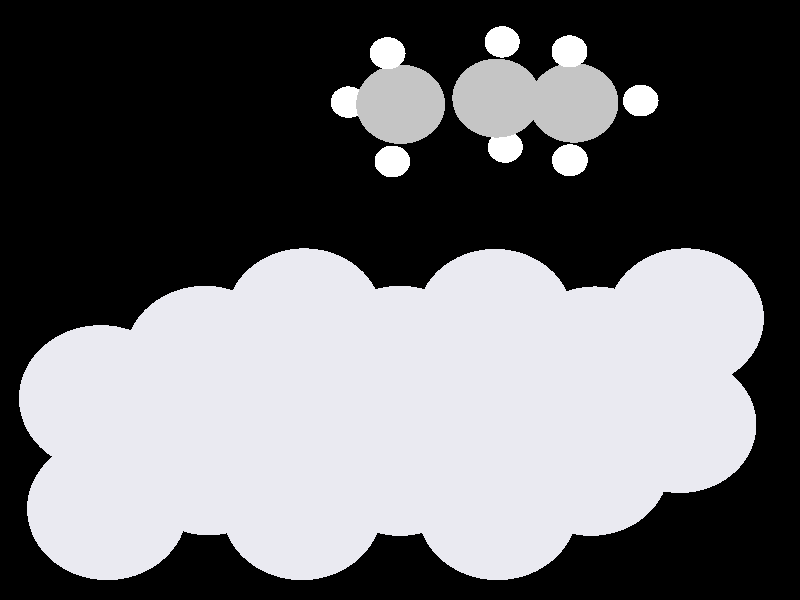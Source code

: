 #include "colors.inc"
#include "finish.inc"

global_settings {assumed_gamma 1 max_trace_level 6}
background {color White transmit 1.0}
camera {perspective
  right -11.34*x up 9.54*y
  direction 100.00*z
  location <0,0,100.00> look_at <0,0,0>}


light_source {<  2.00,   3.00,  40.00> color White
  area_light <0.70, 0, 0>, <0, 0.70, 0>, 3, 3
  adaptive 1 jitter}
// no fog
#declare simple = finish {phong 0.7}
#declare pale = finish {ambient 0.5 diffuse 0.85 roughness 0.001 specular 0.200 }
#declare intermediate = finish {ambient 0.3 diffuse 0.6 specular 0.1 roughness 0.04}
#declare vmd = finish {ambient 0.0 diffuse 0.65 phong 0.1 phong_size 40.0 specular 0.5 }
#declare jmol = finish {ambient 0.2 diffuse 0.6 specular 1 roughness 0.001 metallic}
#declare ase2 = finish {ambient 0.05 brilliance 3 diffuse 0.6 metallic specular 0.7 roughness 0.04 reflection 0.15}
#declare ase3 = finish {ambient 0.15 brilliance 2 diffuse 0.6 metallic specular 1.0 roughness 0.001 reflection 0.0}
#declare glass = finish {ambient 0.05 diffuse 0.3 specular 1.0 roughness 0.001}
#declare glass2 = finish {ambient 0.01 diffuse 0.3 specular 1.0 reflection 0.25 roughness 0.001}
#declare Rcell = 0.050;
#declare Rbond = 0.100;

#macro atom(LOC, R, COL, TRANS, FIN)
  sphere{LOC, R texture{pigment{color COL transmit TRANS} finish{FIN}}}
#end
#macro constrain(LOC, R, COL, TRANS FIN)
union{torus{R, Rcell rotate 45*z texture{pigment{color COL transmit TRANS} finish{FIN}}}
     torus{R, Rcell rotate -45*z texture{pigment{color COL transmit TRANS} finish{FIN}}}
     translate LOC}
#end

// no cell vertices
atom(< -4.24,  -3.39,  -2.18>, 1.16, rgb <0.82, 0.82, 0.88>, 0.0, ase3) // #0
atom(< -1.42,  -3.39,  -2.18>, 1.16, rgb <0.82, 0.82, 0.88>, 0.0, ase3) // #1
atom(<  1.41,  -3.39,  -2.18>, 1.16, rgb <0.82, 0.82, 0.88>, 0.0, ase3) // #2
atom(< -2.83,  -2.75,  -4.55>, 1.16, rgb <0.82, 0.82, 0.88>, 0.0, ase3) // #3
atom(< -0.00,  -2.76,  -4.55>, 1.16, rgb <0.82, 0.82, 0.88>, 0.0, ase3) // #4
atom(<  2.83,  -2.76,  -4.55>, 1.16, rgb <0.82, 0.82, 0.88>, 0.0, ase3) // #5
atom(< -1.42,  -2.12,  -6.91>, 1.16, rgb <0.82, 0.82, 0.88>, 0.0, ase3) // #6
atom(<  1.41,  -2.12,  -6.92>, 1.16, rgb <0.82, 0.82, 0.88>, 0.0, ase3) // #7
atom(<  4.24,  -2.12,  -6.91>, 1.16, rgb <0.82, 0.82, 0.88>, 0.0, ase3) // #8
atom(< -4.24,  -1.56,  -0.00>, 1.16, rgb <0.82, 0.82, 0.88>, 0.0, ase3) // #9
atom(< -1.41,  -1.57,  -0.00>, 1.16, rgb <0.82, 0.82, 0.88>, 0.0, ase3) // #10
atom(<  1.41,  -1.56,   0.00>, 1.16, rgb <0.82, 0.82, 0.88>, 0.0, ase3) // #11
atom(< -2.83,  -0.93,  -2.37>, 1.16, rgb <0.82, 0.82, 0.88>, 0.0, ase3) // #12
atom(< -0.00,  -0.93,  -2.37>, 1.16, rgb <0.82, 0.82, 0.88>, 0.0, ase3) // #13
atom(<  2.83,  -0.94,  -2.37>, 1.16, rgb <0.82, 0.82, 0.88>, 0.0, ase3) // #14
atom(< -1.42,  -0.30,  -4.73>, 1.16, rgb <0.82, 0.82, 0.88>, 0.0, ase3) // #15
atom(<  1.41,  -0.31,  -4.74>, 1.16, rgb <0.82, 0.82, 0.88>, 0.0, ase3) // #16
atom(<  4.24,  -0.30,  -4.73>, 1.16, rgb <0.82, 0.82, 0.88>, 0.0, ase3) // #17
atom(<  2.53,   3.22,  -2.71>, 0.65, rgb <0.56, 0.56, 0.56>, 0.0, ase3) // #18
atom(<  1.42,   3.33,  -3.76>, 0.65, rgb <0.56, 0.56, 0.56>, 0.0, ase3) // #19
atom(<  0.01,   3.21,  -3.16>, 0.65, rgb <0.56, 0.56, 0.56>, 0.0, ase3) // #20
atom(<  3.52,   3.27,  -3.16>, 0.26, rgb <1.00, 1.00, 1.00>, 0.0, ase3) // #21
atom(<  2.45,   4.03,  -1.97>, 0.26, rgb <1.00, 1.00, 1.00>, 0.0, ase3) // #22
atom(<  2.46,   2.27,  -2.16>, 0.26, rgb <1.00, 1.00, 1.00>, 0.0, ase3) // #23
atom(<  1.56,   2.54,  -4.51>, 0.26, rgb <1.00, 1.00, 1.00>, 0.0, ase3) // #24
atom(<  1.51,   4.28,  -4.29>, 0.26, rgb <1.00, 1.00, 1.00>, 0.0, ase3) // #25
atom(< -0.76,   3.27,  -3.94>, 0.26, rgb <1.00, 1.00, 1.00>, 0.0, ase3) // #26
atom(< -0.18,   4.02,  -2.44>, 0.26, rgb <1.00, 1.00, 1.00>, 0.0, ase3) // #27
atom(< -0.11,   2.26,  -2.63>, 0.26, rgb <1.00, 1.00, 1.00>, 0.0, ase3) // #28

// no constraints
